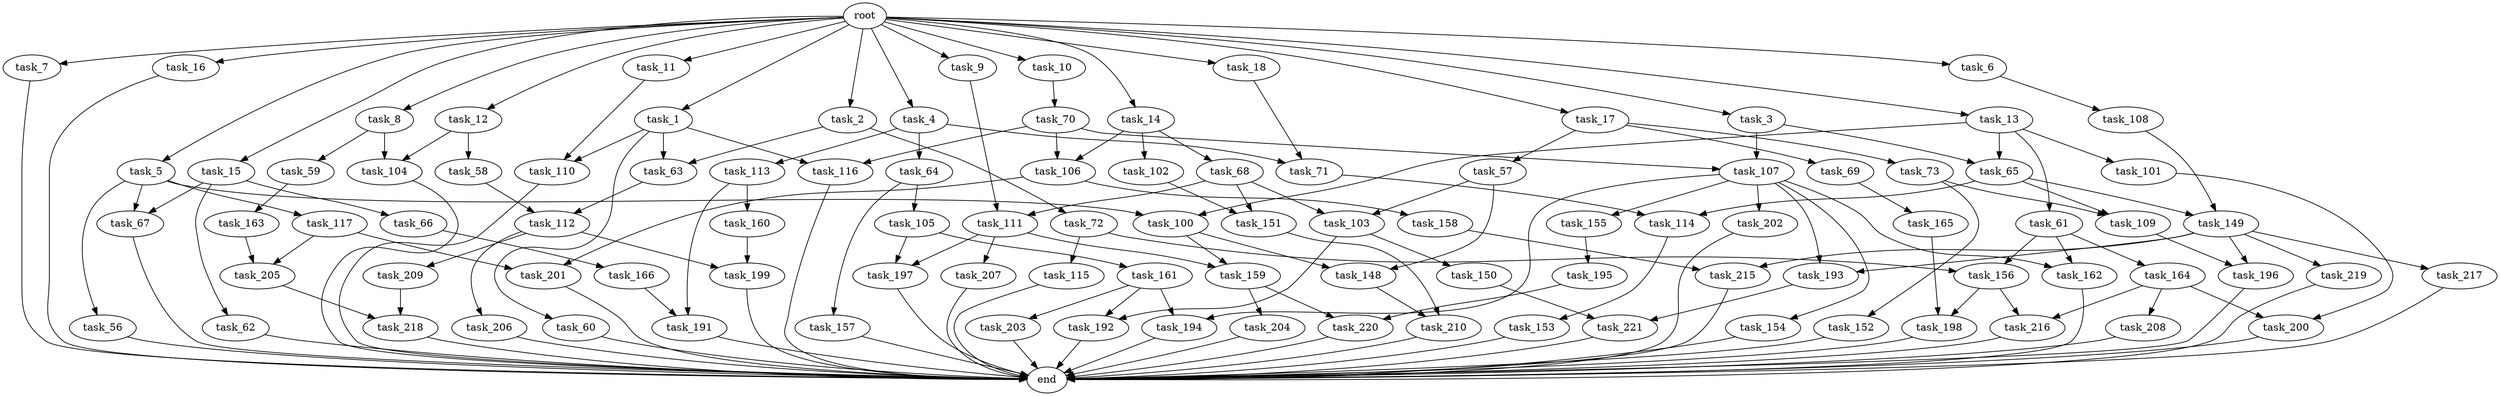 digraph G {
  root [size="0.000000"];
  task_1 [size="2.048000"];
  task_2 [size="2.048000"];
  task_3 [size="2.048000"];
  task_4 [size="2.048000"];
  task_5 [size="2.048000"];
  task_6 [size="2.048000"];
  task_7 [size="2.048000"];
  task_8 [size="2.048000"];
  task_9 [size="2.048000"];
  task_10 [size="2.048000"];
  task_11 [size="2.048000"];
  task_12 [size="2.048000"];
  task_13 [size="2.048000"];
  task_14 [size="2.048000"];
  task_15 [size="2.048000"];
  task_16 [size="2.048000"];
  task_17 [size="2.048000"];
  task_18 [size="2.048000"];
  task_56 [size="429496729.600000"];
  task_57 [size="154618822.656000"];
  task_58 [size="1099511627.776000"];
  task_59 [size="1717986918.400000"];
  task_60 [size="841813590.016000"];
  task_61 [size="154618822.656000"];
  task_62 [size="841813590.016000"];
  task_63 [size="1271310319.616000"];
  task_64 [size="154618822.656000"];
  task_65 [size="584115552.256000"];
  task_66 [size="841813590.016000"];
  task_67 [size="1271310319.616000"];
  task_68 [size="274877906.944000"];
  task_69 [size="154618822.656000"];
  task_70 [size="618475290.624000"];
  task_71 [size="1546188226.560000"];
  task_72 [size="429496729.600000"];
  task_73 [size="154618822.656000"];
  task_100 [size="584115552.256000"];
  task_101 [size="154618822.656000"];
  task_102 [size="274877906.944000"];
  task_103 [size="1872605741.056000"];
  task_104 [size="2817498546.176000"];
  task_105 [size="618475290.624000"];
  task_106 [size="549755813.888000"];
  task_107 [size="704374636.544000"];
  task_108 [size="68719476.736000"];
  task_109 [size="893353197.568000"];
  task_110 [size="910533066.752000"];
  task_111 [size="2147483648.000000"];
  task_112 [size="223338299.392000"];
  task_113 [size="154618822.656000"];
  task_114 [size="1374389534.720000"];
  task_115 [size="429496729.600000"];
  task_116 [size="1116691496.960000"];
  task_117 [size="429496729.600000"];
  task_148 [size="773094113.280000"];
  task_149 [size="1374389534.720000"];
  task_150 [size="429496729.600000"];
  task_151 [size="1872605741.056000"];
  task_152 [size="618475290.624000"];
  task_153 [size="1391569403.904000"];
  task_154 [size="618475290.624000"];
  task_155 [size="618475290.624000"];
  task_156 [size="2147483648.000000"];
  task_157 [size="618475290.624000"];
  task_158 [size="1717986918.400000"];
  task_159 [size="1717986918.400000"];
  task_160 [size="841813590.016000"];
  task_161 [size="618475290.624000"];
  task_162 [size="2336462209.024000"];
  task_163 [size="1391569403.904000"];
  task_164 [size="1717986918.400000"];
  task_165 [size="274877906.944000"];
  task_166 [size="274877906.944000"];
  task_191 [size="996432412.672000"];
  task_192 [size="1821066133.504000"];
  task_193 [size="1236950581.248000"];
  task_194 [size="2010044694.528000"];
  task_195 [size="429496729.600000"];
  task_196 [size="1717986918.400000"];
  task_197 [size="1717986918.400000"];
  task_198 [size="1992864825.344000"];
  task_199 [size="1529008357.376000"];
  task_200 [size="584115552.256000"];
  task_201 [size="1872605741.056000"];
  task_202 [size="618475290.624000"];
  task_203 [size="1391569403.904000"];
  task_204 [size="618475290.624000"];
  task_205 [size="773094113.280000"];
  task_206 [size="429496729.600000"];
  task_207 [size="1099511627.776000"];
  task_208 [size="154618822.656000"];
  task_209 [size="429496729.600000"];
  task_210 [size="996432412.672000"];
  task_215 [size="2010044694.528000"];
  task_216 [size="429496729.600000"];
  task_217 [size="618475290.624000"];
  task_218 [size="1374389534.720000"];
  task_219 [size="618475290.624000"];
  task_220 [size="2336462209.024000"];
  task_221 [size="137438953.472000"];
  end [size="0.000000"];

  root -> task_1 [size="1.000000"];
  root -> task_2 [size="1.000000"];
  root -> task_3 [size="1.000000"];
  root -> task_4 [size="1.000000"];
  root -> task_5 [size="1.000000"];
  root -> task_6 [size="1.000000"];
  root -> task_7 [size="1.000000"];
  root -> task_8 [size="1.000000"];
  root -> task_9 [size="1.000000"];
  root -> task_10 [size="1.000000"];
  root -> task_11 [size="1.000000"];
  root -> task_12 [size="1.000000"];
  root -> task_13 [size="1.000000"];
  root -> task_14 [size="1.000000"];
  root -> task_15 [size="1.000000"];
  root -> task_16 [size="1.000000"];
  root -> task_17 [size="1.000000"];
  root -> task_18 [size="1.000000"];
  task_1 -> task_60 [size="411041792.000000"];
  task_1 -> task_63 [size="411041792.000000"];
  task_1 -> task_110 [size="411041792.000000"];
  task_1 -> task_116 [size="411041792.000000"];
  task_2 -> task_63 [size="209715200.000000"];
  task_2 -> task_72 [size="209715200.000000"];
  task_3 -> task_65 [size="209715200.000000"];
  task_3 -> task_107 [size="209715200.000000"];
  task_4 -> task_64 [size="75497472.000000"];
  task_4 -> task_71 [size="75497472.000000"];
  task_4 -> task_113 [size="75497472.000000"];
  task_5 -> task_56 [size="209715200.000000"];
  task_5 -> task_67 [size="209715200.000000"];
  task_5 -> task_100 [size="209715200.000000"];
  task_5 -> task_117 [size="209715200.000000"];
  task_6 -> task_108 [size="33554432.000000"];
  task_7 -> end [size="1.000000"];
  task_8 -> task_59 [size="838860800.000000"];
  task_8 -> task_104 [size="838860800.000000"];
  task_9 -> task_111 [size="209715200.000000"];
  task_10 -> task_70 [size="301989888.000000"];
  task_11 -> task_110 [size="33554432.000000"];
  task_12 -> task_58 [size="536870912.000000"];
  task_12 -> task_104 [size="536870912.000000"];
  task_13 -> task_61 [size="75497472.000000"];
  task_13 -> task_65 [size="75497472.000000"];
  task_13 -> task_100 [size="75497472.000000"];
  task_13 -> task_101 [size="75497472.000000"];
  task_14 -> task_68 [size="134217728.000000"];
  task_14 -> task_102 [size="134217728.000000"];
  task_14 -> task_106 [size="134217728.000000"];
  task_15 -> task_62 [size="411041792.000000"];
  task_15 -> task_66 [size="411041792.000000"];
  task_15 -> task_67 [size="411041792.000000"];
  task_16 -> end [size="1.000000"];
  task_17 -> task_57 [size="75497472.000000"];
  task_17 -> task_69 [size="75497472.000000"];
  task_17 -> task_73 [size="75497472.000000"];
  task_18 -> task_71 [size="679477248.000000"];
  task_56 -> end [size="1.000000"];
  task_57 -> task_103 [size="75497472.000000"];
  task_57 -> task_148 [size="75497472.000000"];
  task_58 -> task_112 [size="33554432.000000"];
  task_59 -> task_163 [size="679477248.000000"];
  task_60 -> end [size="1.000000"];
  task_61 -> task_156 [size="838860800.000000"];
  task_61 -> task_162 [size="838860800.000000"];
  task_61 -> task_164 [size="838860800.000000"];
  task_62 -> end [size="1.000000"];
  task_63 -> task_112 [size="75497472.000000"];
  task_64 -> task_105 [size="301989888.000000"];
  task_64 -> task_157 [size="301989888.000000"];
  task_65 -> task_109 [size="134217728.000000"];
  task_65 -> task_114 [size="134217728.000000"];
  task_65 -> task_149 [size="134217728.000000"];
  task_66 -> task_166 [size="134217728.000000"];
  task_67 -> end [size="1.000000"];
  task_68 -> task_103 [size="838860800.000000"];
  task_68 -> task_111 [size="838860800.000000"];
  task_68 -> task_151 [size="838860800.000000"];
  task_69 -> task_165 [size="134217728.000000"];
  task_70 -> task_106 [size="134217728.000000"];
  task_70 -> task_107 [size="134217728.000000"];
  task_70 -> task_116 [size="134217728.000000"];
  task_71 -> task_114 [size="536870912.000000"];
  task_72 -> task_115 [size="209715200.000000"];
  task_72 -> task_156 [size="209715200.000000"];
  task_73 -> task_109 [size="301989888.000000"];
  task_73 -> task_152 [size="301989888.000000"];
  task_100 -> task_148 [size="301989888.000000"];
  task_100 -> task_159 [size="301989888.000000"];
  task_101 -> task_200 [size="209715200.000000"];
  task_102 -> task_151 [size="75497472.000000"];
  task_103 -> task_150 [size="209715200.000000"];
  task_103 -> task_192 [size="209715200.000000"];
  task_104 -> end [size="1.000000"];
  task_105 -> task_161 [size="301989888.000000"];
  task_105 -> task_197 [size="301989888.000000"];
  task_106 -> task_158 [size="838860800.000000"];
  task_106 -> task_201 [size="838860800.000000"];
  task_107 -> task_154 [size="301989888.000000"];
  task_107 -> task_155 [size="301989888.000000"];
  task_107 -> task_162 [size="301989888.000000"];
  task_107 -> task_193 [size="301989888.000000"];
  task_107 -> task_194 [size="301989888.000000"];
  task_107 -> task_202 [size="301989888.000000"];
  task_108 -> task_149 [size="536870912.000000"];
  task_109 -> task_196 [size="536870912.000000"];
  task_110 -> end [size="1.000000"];
  task_111 -> task_159 [size="536870912.000000"];
  task_111 -> task_197 [size="536870912.000000"];
  task_111 -> task_207 [size="536870912.000000"];
  task_112 -> task_199 [size="209715200.000000"];
  task_112 -> task_206 [size="209715200.000000"];
  task_112 -> task_209 [size="209715200.000000"];
  task_113 -> task_160 [size="411041792.000000"];
  task_113 -> task_191 [size="411041792.000000"];
  task_114 -> task_153 [size="679477248.000000"];
  task_115 -> end [size="1.000000"];
  task_116 -> end [size="1.000000"];
  task_117 -> task_201 [size="75497472.000000"];
  task_117 -> task_205 [size="75497472.000000"];
  task_148 -> task_210 [size="411041792.000000"];
  task_149 -> task_193 [size="301989888.000000"];
  task_149 -> task_196 [size="301989888.000000"];
  task_149 -> task_215 [size="301989888.000000"];
  task_149 -> task_217 [size="301989888.000000"];
  task_149 -> task_219 [size="301989888.000000"];
  task_150 -> task_221 [size="33554432.000000"];
  task_151 -> task_210 [size="75497472.000000"];
  task_152 -> end [size="1.000000"];
  task_153 -> end [size="1.000000"];
  task_154 -> end [size="1.000000"];
  task_155 -> task_195 [size="209715200.000000"];
  task_156 -> task_198 [size="134217728.000000"];
  task_156 -> task_216 [size="134217728.000000"];
  task_157 -> end [size="1.000000"];
  task_158 -> task_215 [size="679477248.000000"];
  task_159 -> task_204 [size="301989888.000000"];
  task_159 -> task_220 [size="301989888.000000"];
  task_160 -> task_199 [size="536870912.000000"];
  task_161 -> task_192 [size="679477248.000000"];
  task_161 -> task_194 [size="679477248.000000"];
  task_161 -> task_203 [size="679477248.000000"];
  task_162 -> end [size="1.000000"];
  task_163 -> task_205 [size="301989888.000000"];
  task_164 -> task_200 [size="75497472.000000"];
  task_164 -> task_208 [size="75497472.000000"];
  task_164 -> task_216 [size="75497472.000000"];
  task_165 -> task_198 [size="838860800.000000"];
  task_166 -> task_191 [size="75497472.000000"];
  task_191 -> end [size="1.000000"];
  task_192 -> end [size="1.000000"];
  task_193 -> task_221 [size="33554432.000000"];
  task_194 -> end [size="1.000000"];
  task_195 -> task_220 [size="838860800.000000"];
  task_196 -> end [size="1.000000"];
  task_197 -> end [size="1.000000"];
  task_198 -> end [size="1.000000"];
  task_199 -> end [size="1.000000"];
  task_200 -> end [size="1.000000"];
  task_201 -> end [size="1.000000"];
  task_202 -> end [size="1.000000"];
  task_203 -> end [size="1.000000"];
  task_204 -> end [size="1.000000"];
  task_205 -> task_218 [size="134217728.000000"];
  task_206 -> end [size="1.000000"];
  task_207 -> end [size="1.000000"];
  task_208 -> end [size="1.000000"];
  task_209 -> task_218 [size="536870912.000000"];
  task_210 -> end [size="1.000000"];
  task_215 -> end [size="1.000000"];
  task_216 -> end [size="1.000000"];
  task_217 -> end [size="1.000000"];
  task_218 -> end [size="1.000000"];
  task_219 -> end [size="1.000000"];
  task_220 -> end [size="1.000000"];
  task_221 -> end [size="1.000000"];
}
